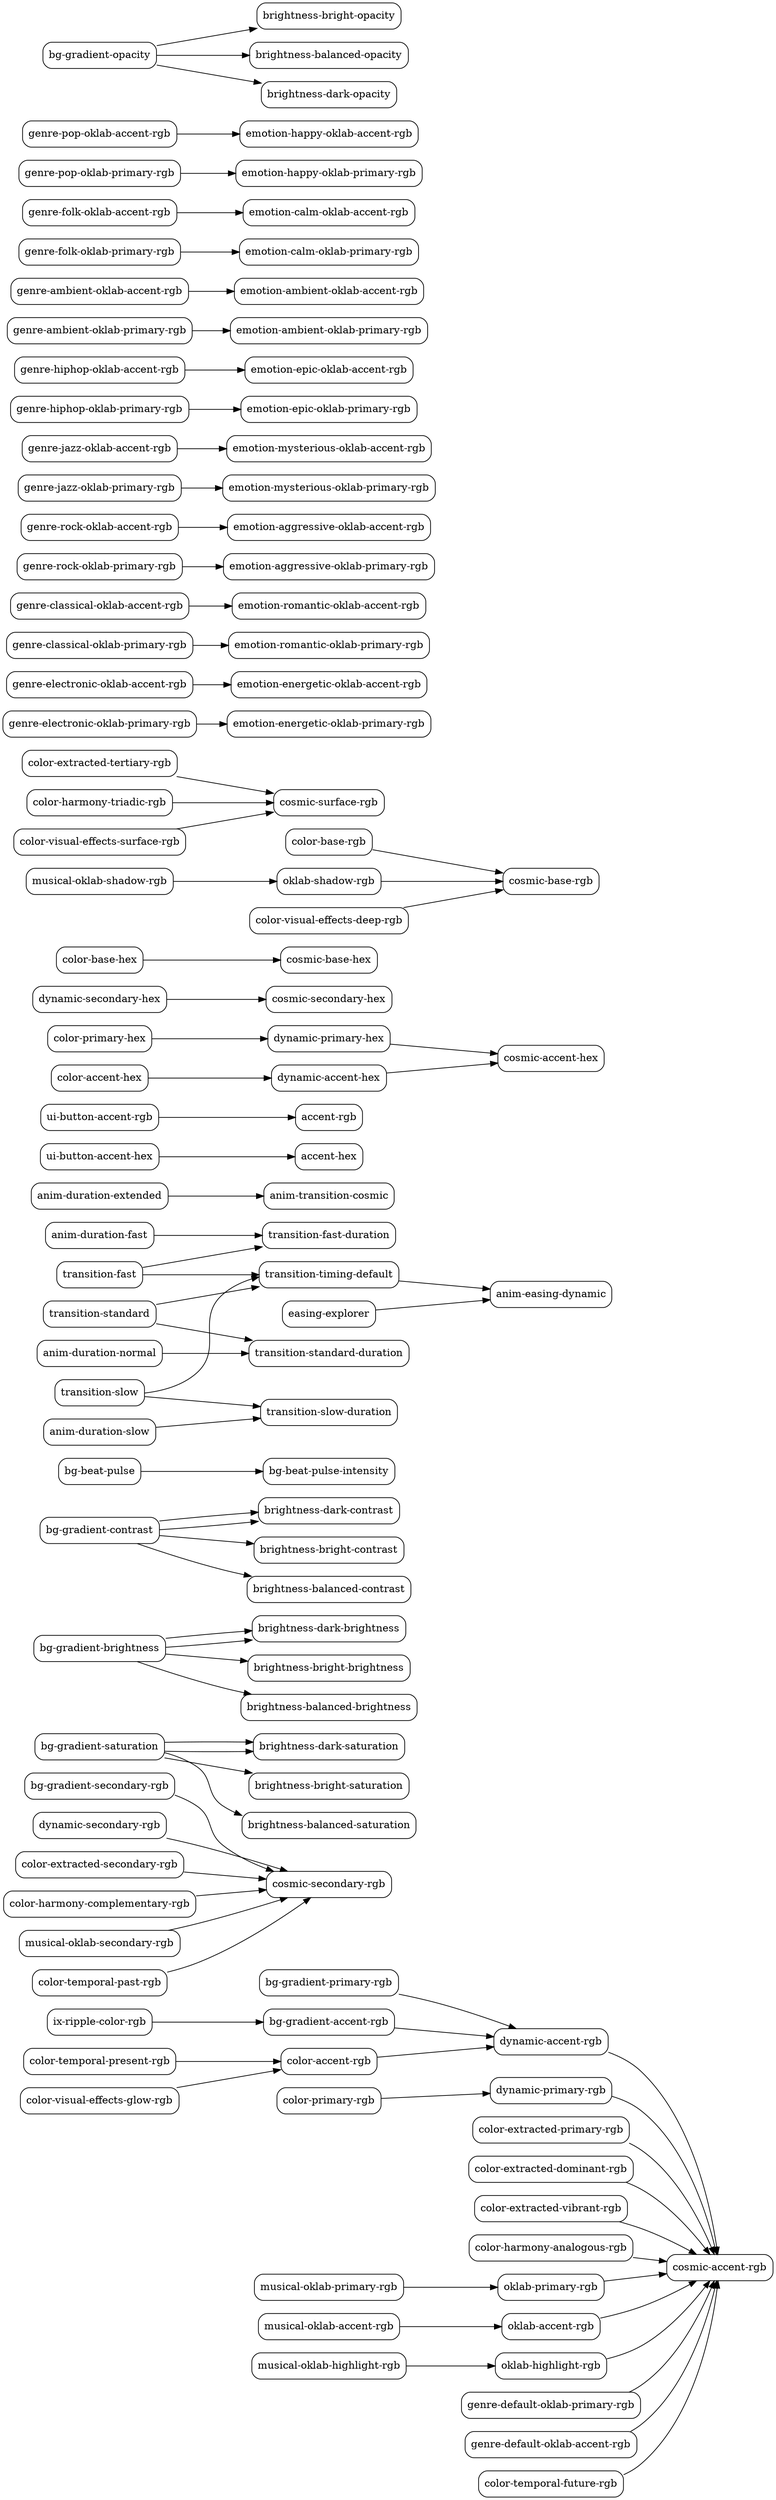 digraph tokens {
  rankdir=LR;
  node [shape=box, style=rounded];

  "bg-gradient-primary-rgb" -> "dynamic-accent-rgb";
  "bg-gradient-secondary-rgb" -> "cosmic-secondary-rgb";
  "bg-gradient-accent-rgb" -> "dynamic-accent-rgb";
  "bg-gradient-saturation" -> "brightness-dark-saturation";
  "bg-gradient-brightness" -> "brightness-dark-brightness";
  "bg-gradient-contrast" -> "brightness-dark-contrast";
  "bg-beat-pulse" -> "bg-beat-pulse-intensity";
  "anim-duration-fast" -> "transition-fast-duration";
  "anim-duration-normal" -> "transition-standard-duration";
  "anim-duration-slow" -> "transition-slow-duration";
  "anim-duration-extended" -> "anim-transition-cosmic";
  "easing-explorer" -> "anim-easing-dynamic";
  "transition-timing-default" -> "anim-easing-dynamic";
  "transition-fast" -> "transition-fast-duration";
  "transition-fast" -> "transition-timing-default";
  "transition-standard" -> "transition-standard-duration";
  "transition-standard" -> "transition-timing-default";
  "transition-slow" -> "transition-slow-duration";
  "transition-slow" -> "transition-timing-default";
  "ui-button-accent-hex" -> "accent-hex";
  "ui-button-accent-rgb" -> "accent-rgb";
  "ix-ripple-color-rgb" -> "bg-gradient-accent-rgb";
  "dynamic-accent-hex" -> "cosmic-accent-hex";
  "dynamic-accent-rgb" -> "cosmic-accent-rgb";
  "dynamic-primary-hex" -> "cosmic-accent-hex";
  "dynamic-primary-rgb" -> "cosmic-accent-rgb";
  "dynamic-secondary-hex" -> "cosmic-secondary-hex";
  "dynamic-secondary-rgb" -> "cosmic-secondary-rgb";
  "color-accent-hex" -> "dynamic-accent-hex";
  "color-accent-rgb" -> "dynamic-accent-rgb";
  "color-primary-hex" -> "dynamic-primary-hex";
  "color-primary-rgb" -> "dynamic-primary-rgb";
  "color-base-hex" -> "cosmic-base-hex";
  "color-base-rgb" -> "cosmic-base-rgb";
  "color-extracted-primary-rgb" -> "cosmic-accent-rgb";
  "color-extracted-secondary-rgb" -> "cosmic-secondary-rgb";
  "color-extracted-tertiary-rgb" -> "cosmic-surface-rgb";
  "color-extracted-dominant-rgb" -> "cosmic-accent-rgb";
  "color-extracted-vibrant-rgb" -> "cosmic-accent-rgb";
  "color-harmony-complementary-rgb" -> "cosmic-secondary-rgb";
  "color-harmony-analogous-rgb" -> "cosmic-accent-rgb";
  "color-harmony-triadic-rgb" -> "cosmic-surface-rgb";
  "oklab-primary-rgb" -> "cosmic-accent-rgb";
  "oklab-accent-rgb" -> "cosmic-accent-rgb";
  "oklab-highlight-rgb" -> "cosmic-accent-rgb";
  "oklab-shadow-rgb" -> "cosmic-base-rgb";
  "musical-oklab-primary-rgb" -> "oklab-primary-rgb";
  "musical-oklab-secondary-rgb" -> "cosmic-secondary-rgb";
  "musical-oklab-accent-rgb" -> "oklab-accent-rgb";
  "musical-oklab-highlight-rgb" -> "oklab-highlight-rgb";
  "musical-oklab-shadow-rgb" -> "oklab-shadow-rgb";
  "genre-electronic-oklab-primary-rgb" -> "emotion-energetic-oklab-primary-rgb";
  "genre-electronic-oklab-accent-rgb" -> "emotion-energetic-oklab-accent-rgb";
  "genre-classical-oklab-primary-rgb" -> "emotion-romantic-oklab-primary-rgb";
  "genre-classical-oklab-accent-rgb" -> "emotion-romantic-oklab-accent-rgb";
  "genre-rock-oklab-primary-rgb" -> "emotion-aggressive-oklab-primary-rgb";
  "genre-rock-oklab-accent-rgb" -> "emotion-aggressive-oklab-accent-rgb";
  "genre-jazz-oklab-primary-rgb" -> "emotion-mysterious-oklab-primary-rgb";
  "genre-jazz-oklab-accent-rgb" -> "emotion-mysterious-oklab-accent-rgb";
  "genre-hiphop-oklab-primary-rgb" -> "emotion-epic-oklab-primary-rgb";
  "genre-hiphop-oklab-accent-rgb" -> "emotion-epic-oklab-accent-rgb";
  "genre-ambient-oklab-primary-rgb" -> "emotion-ambient-oklab-primary-rgb";
  "genre-ambient-oklab-accent-rgb" -> "emotion-ambient-oklab-accent-rgb";
  "genre-folk-oklab-primary-rgb" -> "emotion-calm-oklab-primary-rgb";
  "genre-folk-oklab-accent-rgb" -> "emotion-calm-oklab-accent-rgb";
  "genre-pop-oklab-primary-rgb" -> "emotion-happy-oklab-primary-rgb";
  "genre-pop-oklab-accent-rgb" -> "emotion-happy-oklab-accent-rgb";
  "genre-default-oklab-primary-rgb" -> "cosmic-accent-rgb";
  "genre-default-oklab-accent-rgb" -> "cosmic-accent-rgb";
  "color-temporal-past-rgb" -> "cosmic-secondary-rgb";
  "color-temporal-present-rgb" -> "color-accent-rgb";
  "color-temporal-future-rgb" -> "cosmic-accent-rgb";
  "color-visual-effects-deep-rgb" -> "cosmic-base-rgb";
  "color-visual-effects-surface-rgb" -> "cosmic-surface-rgb";
  "color-visual-effects-glow-rgb" -> "color-accent-rgb";
  "bg-gradient-saturation" -> "brightness-bright-saturation";
  "bg-gradient-brightness" -> "brightness-bright-brightness";
  "bg-gradient-contrast" -> "brightness-bright-contrast";
  "bg-gradient-opacity" -> "brightness-bright-opacity";
  "bg-gradient-saturation" -> "brightness-balanced-saturation";
  "bg-gradient-brightness" -> "brightness-balanced-brightness";
  "bg-gradient-contrast" -> "brightness-balanced-contrast";
  "bg-gradient-opacity" -> "brightness-balanced-opacity";
  "bg-gradient-saturation" -> "brightness-dark-saturation";
  "bg-gradient-brightness" -> "brightness-dark-brightness";
  "bg-gradient-contrast" -> "brightness-dark-contrast";
  "bg-gradient-opacity" -> "brightness-dark-opacity";
}
